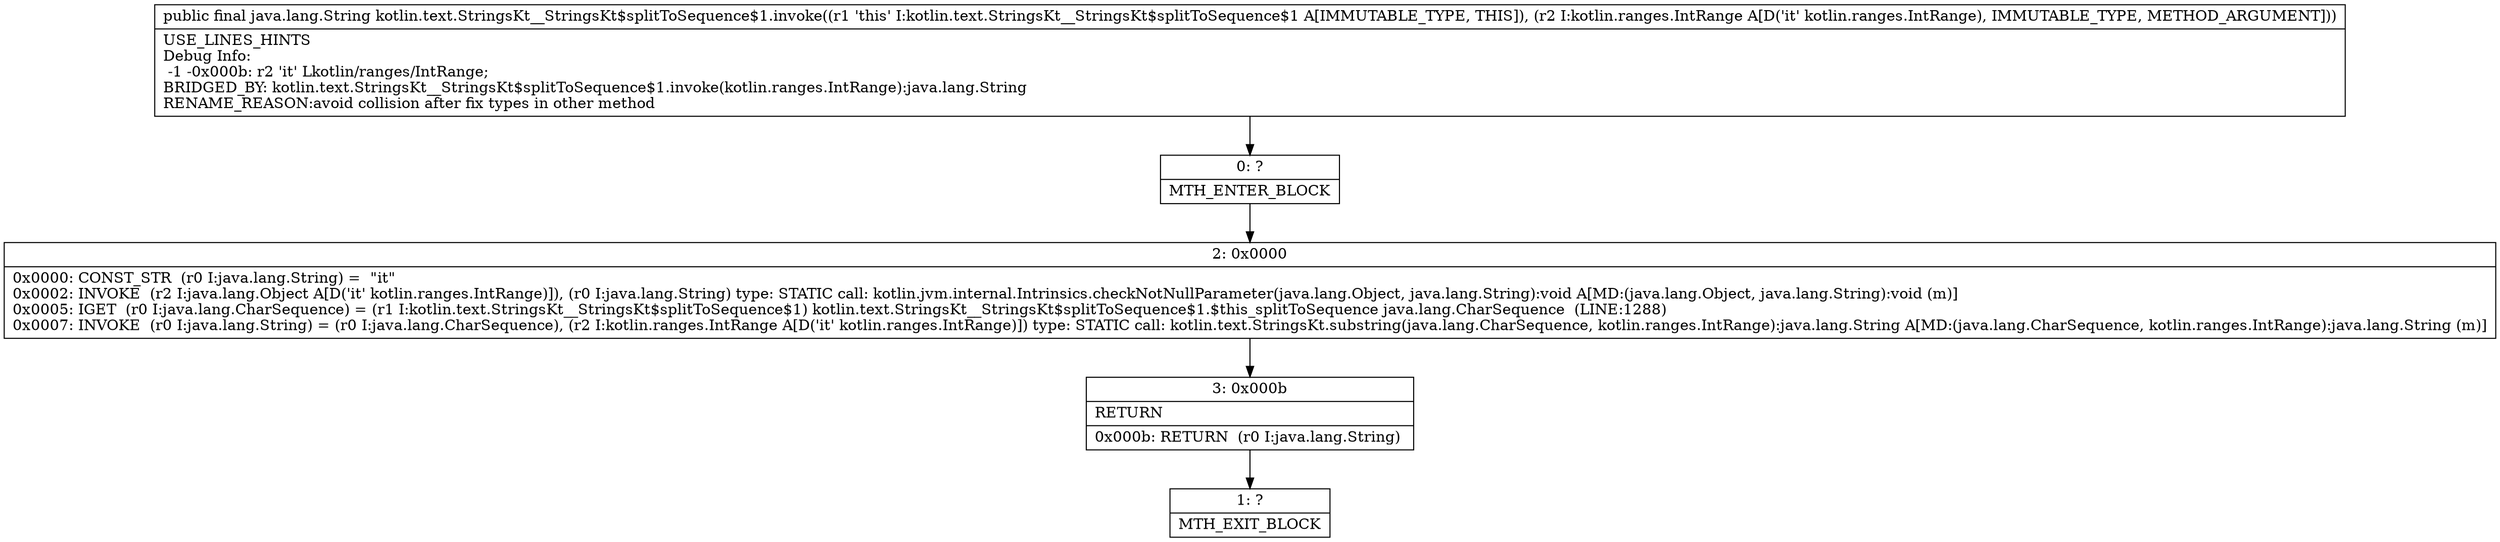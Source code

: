digraph "CFG forkotlin.text.StringsKt__StringsKt$splitToSequence$1.invoke(Lkotlin\/ranges\/IntRange;)Ljava\/lang\/String;" {
Node_0 [shape=record,label="{0\:\ ?|MTH_ENTER_BLOCK\l}"];
Node_2 [shape=record,label="{2\:\ 0x0000|0x0000: CONST_STR  (r0 I:java.lang.String) =  \"it\" \l0x0002: INVOKE  (r2 I:java.lang.Object A[D('it' kotlin.ranges.IntRange)]), (r0 I:java.lang.String) type: STATIC call: kotlin.jvm.internal.Intrinsics.checkNotNullParameter(java.lang.Object, java.lang.String):void A[MD:(java.lang.Object, java.lang.String):void (m)]\l0x0005: IGET  (r0 I:java.lang.CharSequence) = (r1 I:kotlin.text.StringsKt__StringsKt$splitToSequence$1) kotlin.text.StringsKt__StringsKt$splitToSequence$1.$this_splitToSequence java.lang.CharSequence  (LINE:1288)\l0x0007: INVOKE  (r0 I:java.lang.String) = (r0 I:java.lang.CharSequence), (r2 I:kotlin.ranges.IntRange A[D('it' kotlin.ranges.IntRange)]) type: STATIC call: kotlin.text.StringsKt.substring(java.lang.CharSequence, kotlin.ranges.IntRange):java.lang.String A[MD:(java.lang.CharSequence, kotlin.ranges.IntRange):java.lang.String (m)]\l}"];
Node_3 [shape=record,label="{3\:\ 0x000b|RETURN\l|0x000b: RETURN  (r0 I:java.lang.String) \l}"];
Node_1 [shape=record,label="{1\:\ ?|MTH_EXIT_BLOCK\l}"];
MethodNode[shape=record,label="{public final java.lang.String kotlin.text.StringsKt__StringsKt$splitToSequence$1.invoke((r1 'this' I:kotlin.text.StringsKt__StringsKt$splitToSequence$1 A[IMMUTABLE_TYPE, THIS]), (r2 I:kotlin.ranges.IntRange A[D('it' kotlin.ranges.IntRange), IMMUTABLE_TYPE, METHOD_ARGUMENT]))  | USE_LINES_HINTS\lDebug Info:\l  \-1 \-0x000b: r2 'it' Lkotlin\/ranges\/IntRange;\lBRIDGED_BY: kotlin.text.StringsKt__StringsKt$splitToSequence$1.invoke(kotlin.ranges.IntRange):java.lang.String\lRENAME_REASON:avoid collision after fix types in other method\l}"];
MethodNode -> Node_0;Node_0 -> Node_2;
Node_2 -> Node_3;
Node_3 -> Node_1;
}

